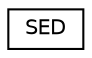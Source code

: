 digraph "Graphical Class Hierarchy"
{
 // LATEX_PDF_SIZE
  edge [fontname="Helvetica",fontsize="10",labelfontname="Helvetica",labelfontsize="10"];
  node [fontname="Helvetica",fontsize="10",shape=record];
  rankdir="LR";
  Node0 [label="SED",height=0.2,width=0.4,color="black", fillcolor="white", style="filled",URL="$class_s_e_d.html",tooltip=" "];
}
